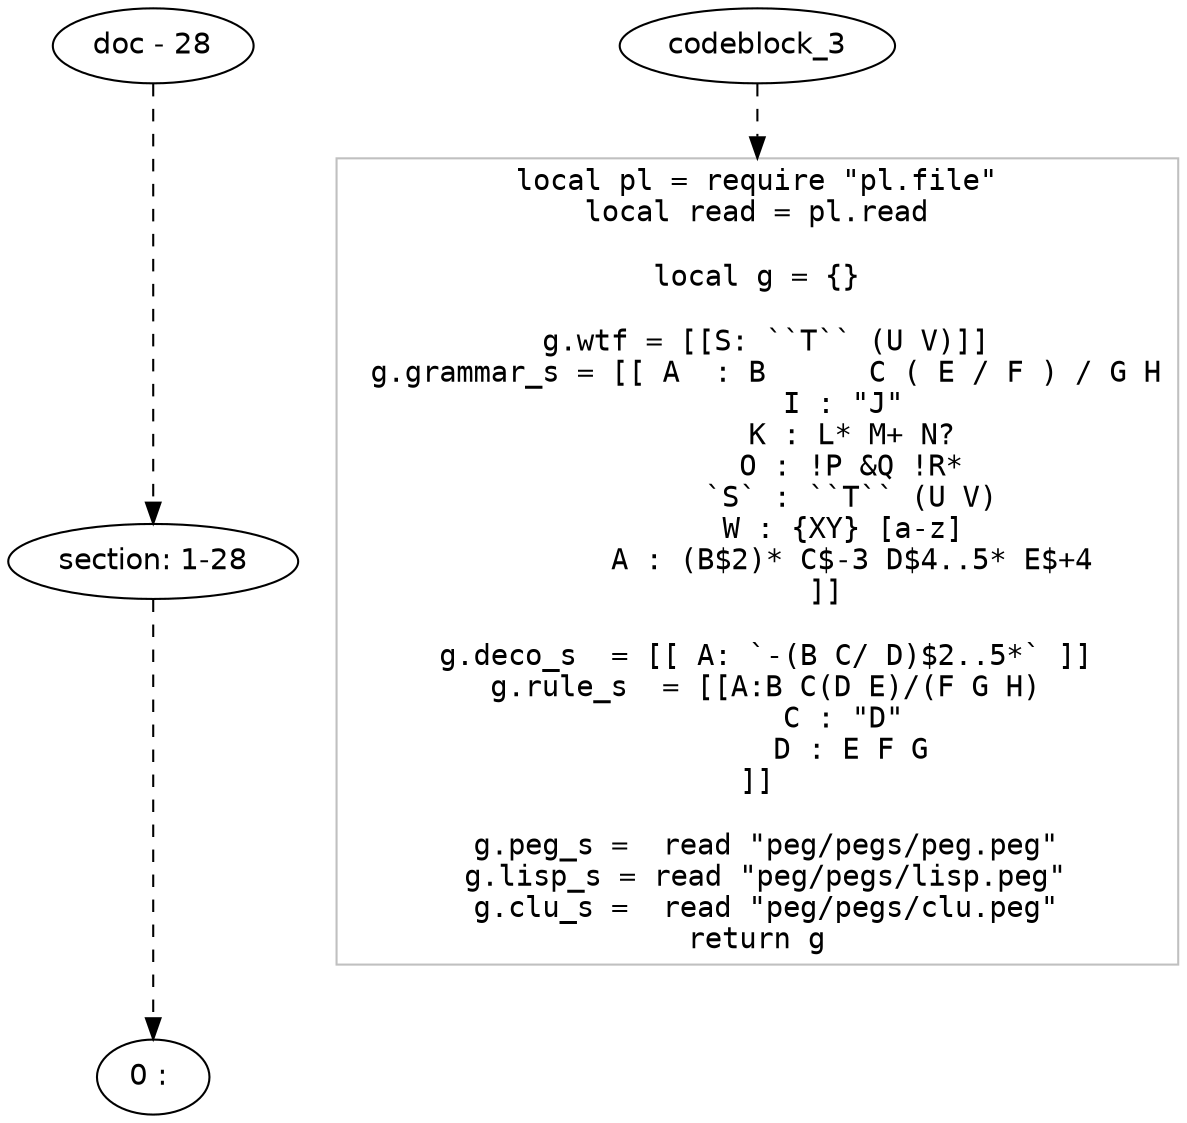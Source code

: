 digraph hierarchy {

node [fontname=Helvetica]
edge [style=dashed]

doc_0 [label="doc - 28"]


doc_0 -> { section_1}
{rank=same; section_1}

section_1 [label="section: 1-28"]


section_1 -> { header_2}
{rank=same; header_2}

header_2 [label="0 : "]


codeblock_3 -> leaf_4
leaf_4  [color=Gray,shape=rectangle,fontname=Inconsolata,label="local pl = require \"pl.file\"
local read = pl.read

local g = {}

 g.wtf = [[S: ``T`` (U V)]]
 g.grammar_s = [[ A  : B      C ( E / F ) / G H
           I : \"J\" 
           K : L* M+ N?
           O : !P &Q !R*
           `S` : ``T`` (U V)
           W : {XY} [a-z] 
           A : (B$2)* C$-3 D$4..5* E$+4
        ]]

 g.deco_s  = [[ A: `-(B C/ D)$2..5*` ]]
 g.rule_s  = [[A:B C(D E)/(F G H)
           C : \"D\" 
           D : E F G
]]

 g.peg_s =  read \"peg/pegs/peg.peg\"
 g.lisp_s = read \"peg/pegs/lisp.peg\"
 g.clu_s =  read \"peg/pegs/clu.peg\"
return g"]

}
